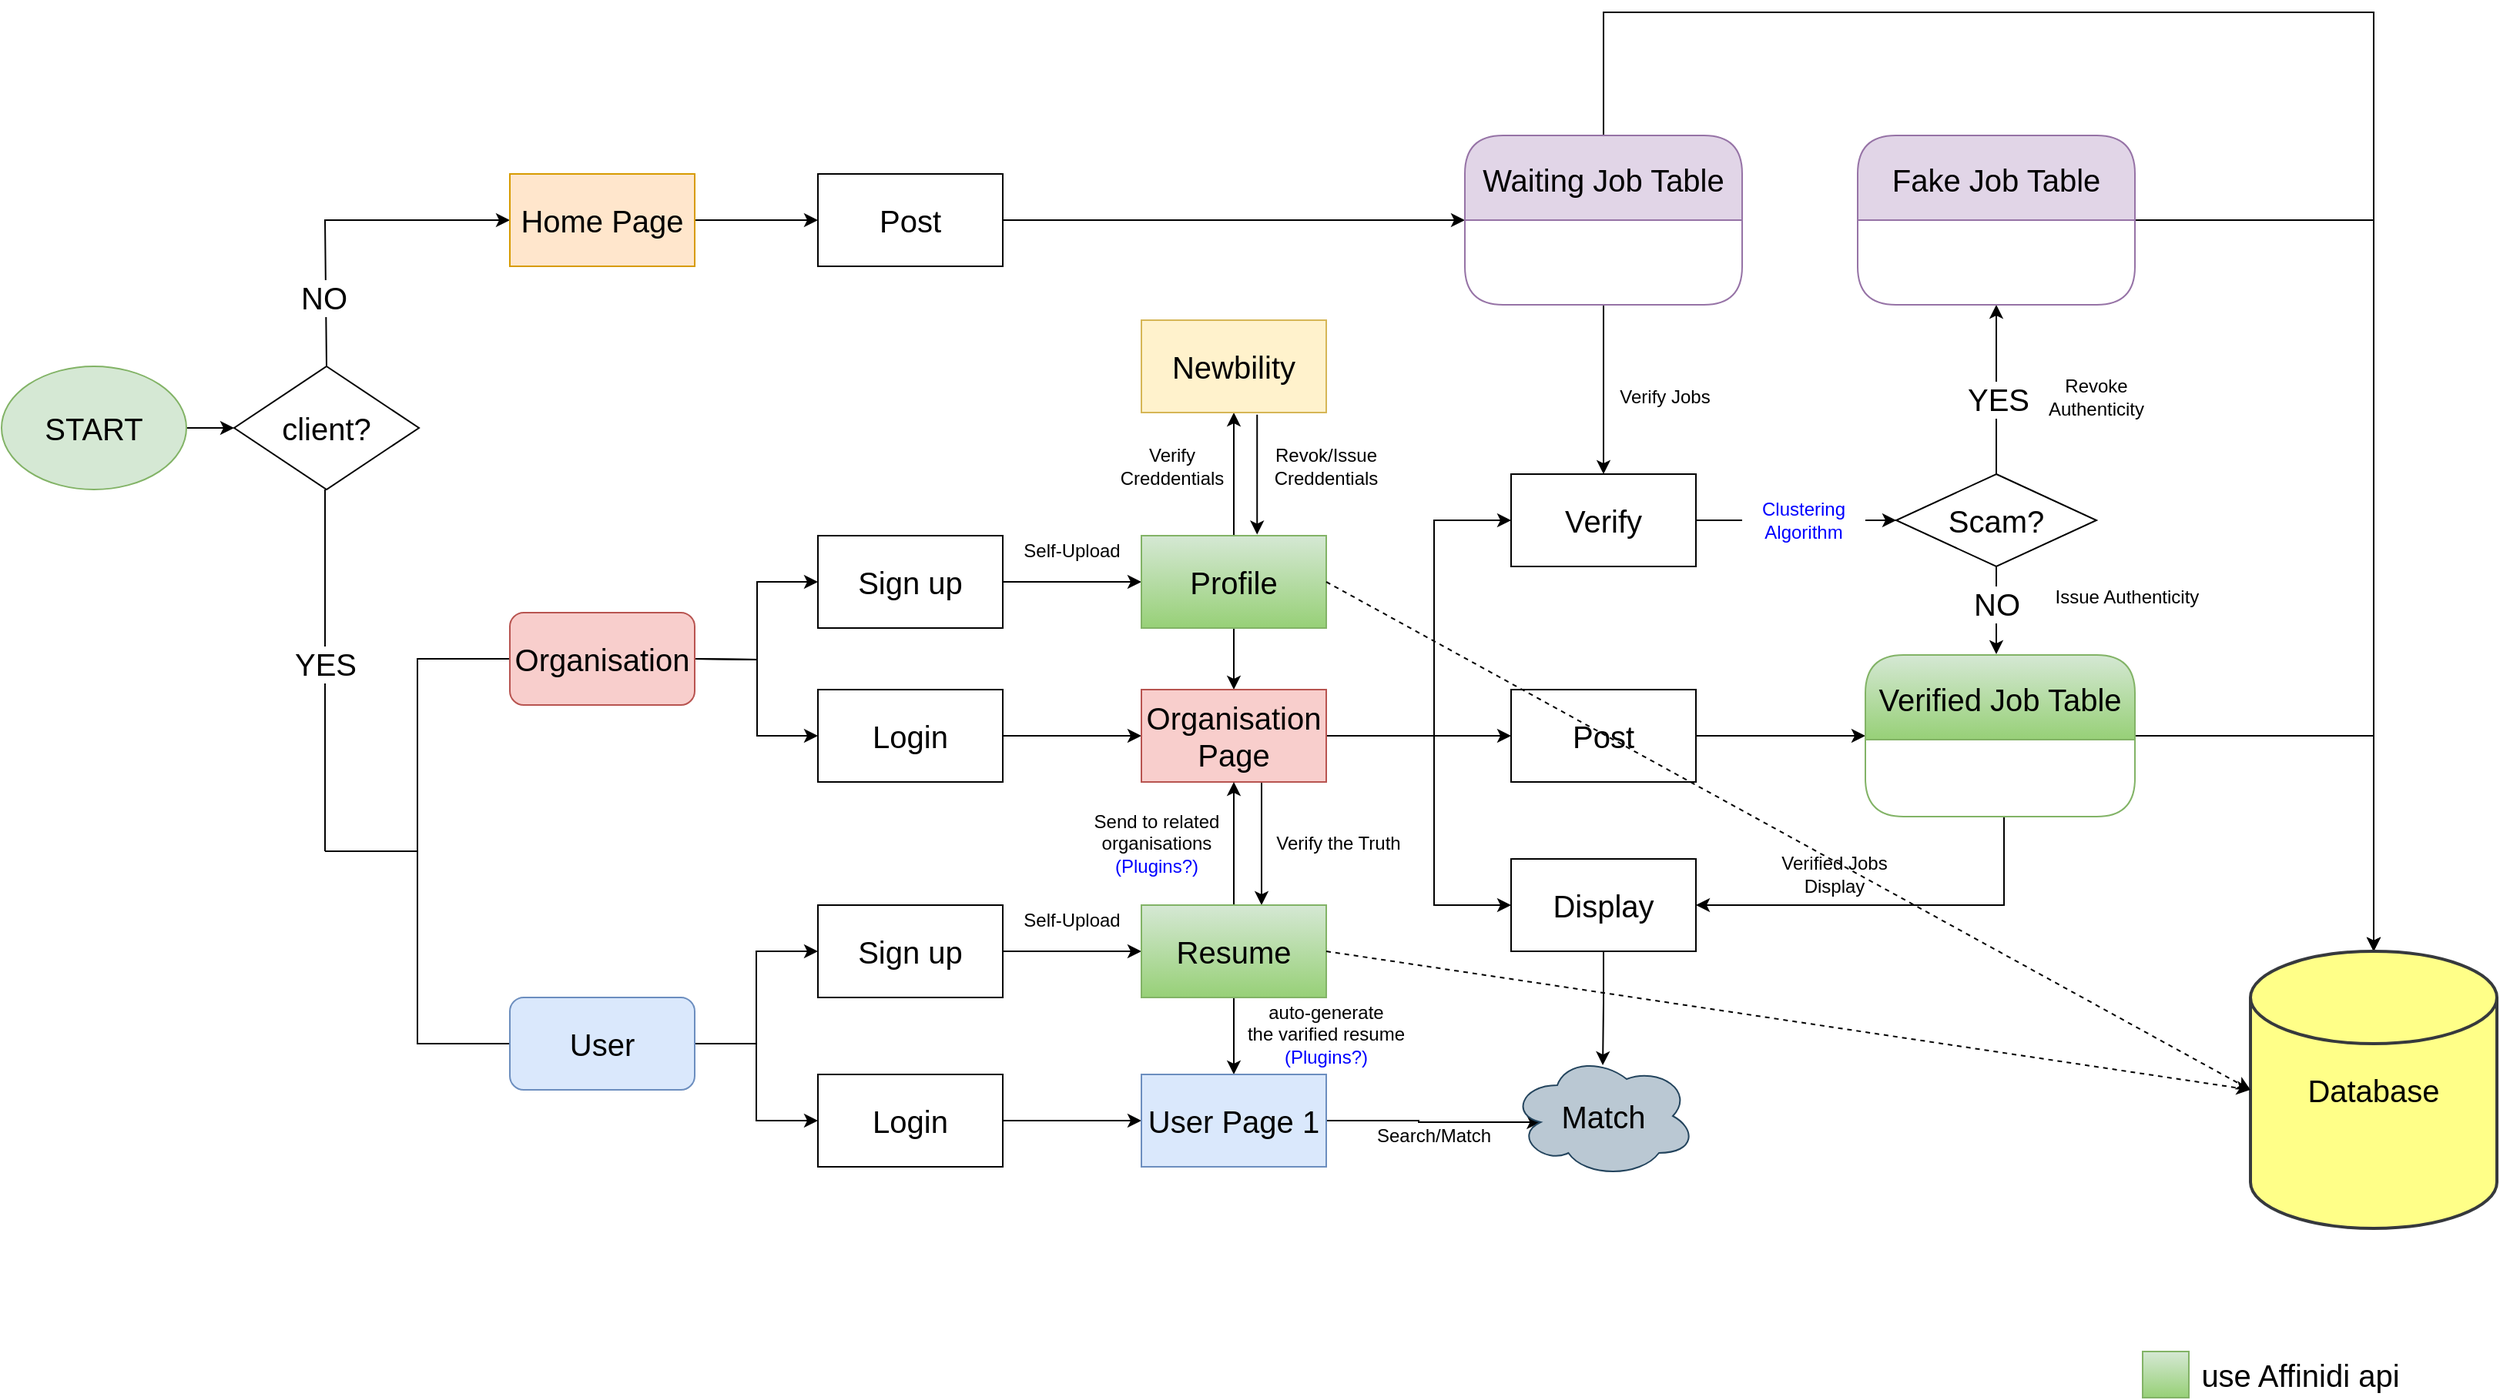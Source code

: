 <mxfile version="19.0.2" type="github"><diagram id="VK0Vi5_qlEoucqdj0Yt0" name="Page-1"><mxGraphModel dx="1851" dy="949" grid="1" gridSize="10" guides="1" tooltips="1" connect="1" arrows="1" fold="1" page="1" pageScale="1" pageWidth="827" pageHeight="1169" math="0" shadow="0"><root><mxCell id="0"/><mxCell id="1" parent="0"/><mxCell id="P-niwpmF1lefQPNHYgxy-36" style="edgeStyle=orthogonalEdgeStyle;rounded=0;orthogonalLoop=1;jettySize=auto;html=1;exitX=1;exitY=0.5;exitDx=0;exitDy=0;entryX=0;entryY=0.5;entryDx=0;entryDy=0;fontColor=#0000FF;" parent="1" source="BGj9vyPx3zCQaS9Io8-4-1" target="BGj9vyPx3zCQaS9Io8-4-3" edge="1"><mxGeometry relative="1" as="geometry"/></mxCell><mxCell id="BGj9vyPx3zCQaS9Io8-4-1" value="" style="ellipse;whiteSpace=wrap;html=1;fillColor=#d5e8d4;strokeColor=#82b366;" parent="1" vertex="1"><mxGeometry x="10" y="420" width="120" height="80" as="geometry"/></mxCell><mxCell id="BGj9vyPx3zCQaS9Io8-4-2" value="&lt;font style=&quot;font-size: 20px;&quot;&gt;START&lt;/font&gt;" style="text;html=1;strokeColor=none;fillColor=none;align=center;verticalAlign=middle;whiteSpace=wrap;rounded=0;" parent="1" vertex="1"><mxGeometry x="40" y="445" width="60" height="30" as="geometry"/></mxCell><mxCell id="BGj9vyPx3zCQaS9Io8-4-3" value="" style="rhombus;whiteSpace=wrap;html=1;fontSize=20;" parent="1" vertex="1"><mxGeometry x="161" y="420" width="120" height="80" as="geometry"/></mxCell><mxCell id="BGj9vyPx3zCQaS9Io8-4-4" value="client?" style="text;html=1;strokeColor=none;fillColor=none;align=center;verticalAlign=middle;whiteSpace=wrap;rounded=0;fontSize=20;" parent="1" vertex="1"><mxGeometry x="191" y="445" width="60" height="30" as="geometry"/></mxCell><mxCell id="BGj9vyPx3zCQaS9Io8-4-10" value="" style="endArrow=classic;html=1;rounded=0;fontSize=20;exitX=0.5;exitY=0;exitDx=0;exitDy=0;endFill=1;entryX=0;entryY=0.5;entryDx=0;entryDy=0;" parent="1" source="BGj9vyPx3zCQaS9Io8-4-3" target="BGj9vyPx3zCQaS9Io8-4-73" edge="1"><mxGeometry relative="1" as="geometry"><mxPoint x="254" y="410" as="sourcePoint"/><mxPoint x="340" y="330" as="targetPoint"/><Array as="points"><mxPoint x="220" y="325"/></Array></mxGeometry></mxCell><mxCell id="BGj9vyPx3zCQaS9Io8-4-11" value="NO" style="edgeLabel;resizable=0;html=1;align=center;verticalAlign=middle;fontSize=20;" parent="BGj9vyPx3zCQaS9Io8-4-10" connectable="0" vertex="1"><mxGeometry relative="1" as="geometry"><mxPoint x="-14" y="50" as="offset"/></mxGeometry></mxCell><mxCell id="BGj9vyPx3zCQaS9Io8-4-72" style="edgeStyle=orthogonalEdgeStyle;rounded=0;orthogonalLoop=1;jettySize=auto;html=1;entryX=0;entryY=0.5;entryDx=0;entryDy=0;fontSize=12;endArrow=classic;endFill=1;" parent="1" source="BGj9vyPx3zCQaS9Io8-4-20" target="BGj9vyPx3zCQaS9Io8-4-43" edge="1"><mxGeometry relative="1" as="geometry"/></mxCell><mxCell id="BGj9vyPx3zCQaS9Io8-4-20" value="" style="rounded=0;whiteSpace=wrap;html=1;fontSize=20;strokeWidth=1;" parent="1" vertex="1"><mxGeometry x="540" y="295" width="120" height="60" as="geometry"/></mxCell><mxCell id="BGj9vyPx3zCQaS9Io8-4-22" value="Post" style="text;html=1;strokeColor=none;fillColor=none;align=center;verticalAlign=middle;whiteSpace=wrap;rounded=0;fontSize=20;" parent="1" vertex="1"><mxGeometry x="570" y="310" width="60" height="30" as="geometry"/></mxCell><mxCell id="BGj9vyPx3zCQaS9Io8-4-93" style="edgeStyle=orthogonalEdgeStyle;rounded=0;orthogonalLoop=1;jettySize=auto;html=1;entryX=0.5;entryY=0;entryDx=0;entryDy=0;fontSize=20;endArrow=classic;endFill=1;" parent="1" source="BGj9vyPx3zCQaS9Io8-4-43" target="BGj9vyPx3zCQaS9Io8-4-92" edge="1"><mxGeometry relative="1" as="geometry"/></mxCell><mxCell id="P-niwpmF1lefQPNHYgxy-42" style="edgeStyle=orthogonalEdgeStyle;rounded=0;orthogonalLoop=1;jettySize=auto;html=1;fontColor=#000000;entryX=0.5;entryY=0;entryDx=0;entryDy=0;entryPerimeter=0;" parent="1" source="BGj9vyPx3zCQaS9Io8-4-43" target="P-niwpmF1lefQPNHYgxy-39" edge="1"><mxGeometry relative="1" as="geometry"><mxPoint x="1550" y="770" as="targetPoint"/><Array as="points"><mxPoint x="1050" y="190"/><mxPoint x="1550" y="190"/></Array></mxGeometry></mxCell><mxCell id="BGj9vyPx3zCQaS9Io8-4-43" value="Waiting Job Table" style="swimlane;childLayout=stackLayout;horizontal=1;startSize=55;horizontalStack=0;rounded=1;fontSize=20;fontStyle=0;strokeWidth=1;resizeParent=0;resizeLast=1;shadow=0;dashed=0;align=center;fillColor=#e1d5e7;strokeColor=#9673a6;" parent="1" vertex="1"><mxGeometry x="960" y="270" width="180" height="110" as="geometry"/></mxCell><mxCell id="BGj9vyPx3zCQaS9Io8-4-46" value="" style="endArrow=none;html=1;rounded=0;fontSize=20;endFill=0;entryX=0;entryY=0.5;entryDx=0;entryDy=0;entryPerimeter=0;" parent="1" target="BGj9vyPx3zCQaS9Io8-4-48" edge="1"><mxGeometry relative="1" as="geometry"><mxPoint x="220" y="500" as="sourcePoint"/><mxPoint x="220" y="610" as="targetPoint"/><Array as="points"><mxPoint x="220" y="550"/></Array></mxGeometry></mxCell><mxCell id="BGj9vyPx3zCQaS9Io8-4-47" value="YES&lt;br&gt;" style="edgeLabel;resizable=0;html=1;align=center;verticalAlign=middle;fontSize=20;strokeWidth=1;" parent="BGj9vyPx3zCQaS9Io8-4-46" connectable="0" vertex="1"><mxGeometry relative="1" as="geometry"><mxPoint y="-5" as="offset"/></mxGeometry></mxCell><mxCell id="BGj9vyPx3zCQaS9Io8-4-48" value="" style="strokeWidth=1;html=1;shape=mxgraph.flowchart.annotation_2;align=left;labelPosition=right;pointerEvents=1;fontSize=20;" parent="1" vertex="1"><mxGeometry x="220" y="610" width="120" height="250" as="geometry"/></mxCell><mxCell id="BGj9vyPx3zCQaS9Io8-4-67" style="edgeStyle=orthogonalEdgeStyle;rounded=0;orthogonalLoop=1;jettySize=auto;html=1;entryX=0;entryY=0.5;entryDx=0;entryDy=0;fontSize=12;endArrow=classic;endFill=1;" parent="1" target="BGj9vyPx3zCQaS9Io8-4-53" edge="1"><mxGeometry relative="1" as="geometry"><mxPoint x="460" y="610.048" as="sourcePoint"/></mxGeometry></mxCell><mxCell id="BGj9vyPx3zCQaS9Io8-4-68" style="edgeStyle=orthogonalEdgeStyle;rounded=0;orthogonalLoop=1;jettySize=auto;html=1;entryX=0;entryY=0.5;entryDx=0;entryDy=0;fontSize=12;endArrow=classic;endFill=1;" parent="1" target="BGj9vyPx3zCQaS9Io8-4-52" edge="1"><mxGeometry relative="1" as="geometry"><mxPoint x="460" y="610.048" as="sourcePoint"/></mxGeometry></mxCell><mxCell id="BGj9vyPx3zCQaS9Io8-4-55" style="edgeStyle=orthogonalEdgeStyle;rounded=0;orthogonalLoop=1;jettySize=auto;html=1;exitX=1;exitY=0.5;exitDx=0;exitDy=0;entryX=0;entryY=0.5;entryDx=0;entryDy=0;fontSize=20;endArrow=classic;endFill=1;" parent="1" source="BGj9vyPx3zCQaS9Io8-4-52" target="BGj9vyPx3zCQaS9Io8-4-54" edge="1"><mxGeometry relative="1" as="geometry"/></mxCell><mxCell id="BGj9vyPx3zCQaS9Io8-4-52" value="Sign up" style="rounded=0;whiteSpace=wrap;html=1;fontSize=20;strokeWidth=1;" parent="1" vertex="1"><mxGeometry x="540" y="530" width="120" height="60" as="geometry"/></mxCell><mxCell id="BGj9vyPx3zCQaS9Io8-4-65" style="edgeStyle=orthogonalEdgeStyle;rounded=0;orthogonalLoop=1;jettySize=auto;html=1;exitX=1;exitY=0.5;exitDx=0;exitDy=0;entryX=0;entryY=0.5;entryDx=0;entryDy=0;fontSize=12;endArrow=classic;endFill=1;" parent="1" source="BGj9vyPx3zCQaS9Io8-4-53" target="BGj9vyPx3zCQaS9Io8-4-63" edge="1"><mxGeometry relative="1" as="geometry"/></mxCell><mxCell id="BGj9vyPx3zCQaS9Io8-4-53" value="Login" style="rounded=0;whiteSpace=wrap;html=1;fontSize=20;strokeWidth=1;" parent="1" vertex="1"><mxGeometry x="540" y="630" width="120" height="60" as="geometry"/></mxCell><mxCell id="P-niwpmF1lefQPNHYgxy-4" style="edgeStyle=orthogonalEdgeStyle;rounded=0;orthogonalLoop=1;jettySize=auto;html=1;entryX=0.5;entryY=1;entryDx=0;entryDy=0;" parent="1" source="BGj9vyPx3zCQaS9Io8-4-54" target="BGj9vyPx3zCQaS9Io8-4-56" edge="1"><mxGeometry relative="1" as="geometry"/></mxCell><mxCell id="P-niwpmF1lefQPNHYgxy-5" style="edgeStyle=orthogonalEdgeStyle;rounded=0;orthogonalLoop=1;jettySize=auto;html=1;entryX=0.5;entryY=0;entryDx=0;entryDy=0;" parent="1" source="BGj9vyPx3zCQaS9Io8-4-54" target="BGj9vyPx3zCQaS9Io8-4-63" edge="1"><mxGeometry relative="1" as="geometry"/></mxCell><mxCell id="BGj9vyPx3zCQaS9Io8-4-54" value="Profile" style="rounded=0;whiteSpace=wrap;html=1;fontSize=20;strokeWidth=1;fillColor=#d5e8d4;strokeColor=#82b366;gradientColor=#97d077;" parent="1" vertex="1"><mxGeometry x="750" y="530" width="120" height="60" as="geometry"/></mxCell><mxCell id="P-niwpmF1lefQPNHYgxy-2" style="edgeStyle=orthogonalEdgeStyle;rounded=0;orthogonalLoop=1;jettySize=auto;html=1;exitX=0.626;exitY=1.023;exitDx=0;exitDy=0;entryX=0.626;entryY=-0.013;entryDx=0;entryDy=0;exitPerimeter=0;entryPerimeter=0;" parent="1" source="BGj9vyPx3zCQaS9Io8-4-56" target="BGj9vyPx3zCQaS9Io8-4-54" edge="1"><mxGeometry relative="1" as="geometry"/></mxCell><mxCell id="BGj9vyPx3zCQaS9Io8-4-56" value="Newbility" style="rounded=0;whiteSpace=wrap;html=1;fontSize=20;strokeWidth=1;fillColor=#fff2cc;strokeColor=#d6b656;" parent="1" vertex="1"><mxGeometry x="750" y="390" width="120" height="60" as="geometry"/></mxCell><mxCell id="BGj9vyPx3zCQaS9Io8-4-59" value="&lt;font style=&quot;line-height: 1; font-size: 12px;&quot;&gt;Verify Creddentials&lt;/font&gt;" style="text;html=1;strokeColor=none;fillColor=none;align=center;verticalAlign=middle;whiteSpace=wrap;rounded=0;fontSize=12;spacing=1;" parent="1" vertex="1"><mxGeometry x="730" y="475" width="80" height="20" as="geometry"/></mxCell><mxCell id="BGj9vyPx3zCQaS9Io8-4-60" value="&lt;font style=&quot;line-height: 1; font-size: 12px;&quot;&gt;Revok/Issue Creddentials&lt;/font&gt;" style="text;html=1;strokeColor=none;fillColor=none;align=center;verticalAlign=middle;whiteSpace=wrap;rounded=0;fontSize=12;spacing=1;" parent="1" vertex="1"><mxGeometry x="830" y="475" width="80" height="20" as="geometry"/></mxCell><mxCell id="BGj9vyPx3zCQaS9Io8-4-105" style="edgeStyle=orthogonalEdgeStyle;rounded=0;orthogonalLoop=1;jettySize=auto;html=1;entryX=0;entryY=0.5;entryDx=0;entryDy=0;fontSize=20;endArrow=classic;endFill=1;exitX=1;exitY=0.5;exitDx=0;exitDy=0;" parent="1" source="BGj9vyPx3zCQaS9Io8-4-63" target="BGj9vyPx3zCQaS9Io8-4-91" edge="1"><mxGeometry relative="1" as="geometry"><mxPoint x="870" y="560" as="sourcePoint"/><Array as="points"><mxPoint x="960" y="660"/><mxPoint x="960" y="660"/></Array></mxGeometry></mxCell><mxCell id="P-niwpmF1lefQPNHYgxy-15" style="edgeStyle=orthogonalEdgeStyle;rounded=0;orthogonalLoop=1;jettySize=auto;html=1;entryX=0.65;entryY=0;entryDx=0;entryDy=0;entryPerimeter=0;exitX=0.65;exitY=1;exitDx=0;exitDy=0;exitPerimeter=0;" parent="1" source="BGj9vyPx3zCQaS9Io8-4-63" target="BGj9vyPx3zCQaS9Io8-4-81" edge="1"><mxGeometry relative="1" as="geometry"/></mxCell><mxCell id="P-niwpmF1lefQPNHYgxy-17" style="edgeStyle=orthogonalEdgeStyle;rounded=0;orthogonalLoop=1;jettySize=auto;html=1;exitX=1;exitY=0.5;exitDx=0;exitDy=0;entryX=0;entryY=0.5;entryDx=0;entryDy=0;" parent="1" source="BGj9vyPx3zCQaS9Io8-4-63" target="BGj9vyPx3zCQaS9Io8-4-92" edge="1"><mxGeometry relative="1" as="geometry"><Array as="points"><mxPoint x="940" y="660"/><mxPoint x="940" y="520"/></Array></mxGeometry></mxCell><mxCell id="P-niwpmF1lefQPNHYgxy-33" style="edgeStyle=orthogonalEdgeStyle;rounded=0;orthogonalLoop=1;jettySize=auto;html=1;exitX=1;exitY=0.5;exitDx=0;exitDy=0;entryX=0;entryY=0.5;entryDx=0;entryDy=0;fontColor=#0000FF;" parent="1" source="BGj9vyPx3zCQaS9Io8-4-63" target="P-niwpmF1lefQPNHYgxy-32" edge="1"><mxGeometry relative="1" as="geometry"><Array as="points"><mxPoint x="940" y="660"/><mxPoint x="940" y="770"/></Array></mxGeometry></mxCell><mxCell id="BGj9vyPx3zCQaS9Io8-4-63" value="&lt;span style=&quot;font-size: 20px;&quot;&gt;Organisation&lt;br&gt;Page&lt;/span&gt;" style="rounded=0;whiteSpace=wrap;html=1;fontSize=12;strokeWidth=1;fillColor=#f8cecc;strokeColor=#b85450;" parent="1" vertex="1"><mxGeometry x="750" y="630" width="120" height="60" as="geometry"/></mxCell><mxCell id="BGj9vyPx3zCQaS9Io8-4-71" value="&lt;span style=&quot;font-size: 20px;&quot;&gt;Organisation&lt;/span&gt;" style="rounded=1;whiteSpace=wrap;html=1;fontSize=12;strokeWidth=1;fillColor=#f8cecc;strokeColor=#b85450;" parent="1" vertex="1"><mxGeometry x="340" y="580" width="120" height="60" as="geometry"/></mxCell><mxCell id="BGj9vyPx3zCQaS9Io8-4-74" style="edgeStyle=orthogonalEdgeStyle;rounded=0;orthogonalLoop=1;jettySize=auto;html=1;entryX=0;entryY=0.5;entryDx=0;entryDy=0;fontSize=20;endArrow=classic;endFill=1;" parent="1" source="BGj9vyPx3zCQaS9Io8-4-73" target="BGj9vyPx3zCQaS9Io8-4-20" edge="1"><mxGeometry relative="1" as="geometry"/></mxCell><mxCell id="BGj9vyPx3zCQaS9Io8-4-73" value="Home Page" style="rounded=0;whiteSpace=wrap;html=1;fontSize=20;strokeWidth=1;fillColor=#ffe6cc;strokeColor=#d79b00;" parent="1" vertex="1"><mxGeometry x="340" y="295" width="120" height="60" as="geometry"/></mxCell><mxCell id="BGj9vyPx3zCQaS9Io8-4-89" style="edgeStyle=orthogonalEdgeStyle;rounded=0;orthogonalLoop=1;jettySize=auto;html=1;entryX=0;entryY=0.5;entryDx=0;entryDy=0;fontSize=20;endArrow=classic;endFill=1;" parent="1" source="BGj9vyPx3zCQaS9Io8-4-76" target="BGj9vyPx3zCQaS9Io8-4-80" edge="1"><mxGeometry relative="1" as="geometry"/></mxCell><mxCell id="BGj9vyPx3zCQaS9Io8-4-90" style="edgeStyle=orthogonalEdgeStyle;rounded=0;orthogonalLoop=1;jettySize=auto;html=1;entryX=0;entryY=0.5;entryDx=0;entryDy=0;fontSize=20;endArrow=classic;endFill=1;" parent="1" source="BGj9vyPx3zCQaS9Io8-4-76" target="BGj9vyPx3zCQaS9Io8-4-78" edge="1"><mxGeometry relative="1" as="geometry"/></mxCell><mxCell id="BGj9vyPx3zCQaS9Io8-4-76" value="&lt;span style=&quot;font-size: 20px;&quot;&gt;User&lt;/span&gt;" style="rounded=1;whiteSpace=wrap;html=1;fontSize=12;strokeWidth=1;fillColor=#dae8fc;strokeColor=#6c8ebf;" parent="1" vertex="1"><mxGeometry x="340" y="830" width="120" height="60" as="geometry"/></mxCell><mxCell id="BGj9vyPx3zCQaS9Io8-4-77" style="edgeStyle=orthogonalEdgeStyle;rounded=0;orthogonalLoop=1;jettySize=auto;html=1;exitX=1;exitY=0.5;exitDx=0;exitDy=0;entryX=0;entryY=0.5;entryDx=0;entryDy=0;fontSize=20;endArrow=classic;endFill=1;" parent="1" source="BGj9vyPx3zCQaS9Io8-4-78" target="BGj9vyPx3zCQaS9Io8-4-81" edge="1"><mxGeometry relative="1" as="geometry"/></mxCell><mxCell id="BGj9vyPx3zCQaS9Io8-4-78" value="Sign up" style="rounded=0;whiteSpace=wrap;html=1;fontSize=20;strokeWidth=1;" parent="1" vertex="1"><mxGeometry x="540" y="770" width="120" height="60" as="geometry"/></mxCell><mxCell id="BGj9vyPx3zCQaS9Io8-4-79" style="edgeStyle=orthogonalEdgeStyle;rounded=0;orthogonalLoop=1;jettySize=auto;html=1;exitX=1;exitY=0.5;exitDx=0;exitDy=0;entryX=0;entryY=0.5;entryDx=0;entryDy=0;fontSize=12;endArrow=classic;endFill=1;" parent="1" source="BGj9vyPx3zCQaS9Io8-4-80" target="BGj9vyPx3zCQaS9Io8-4-87" edge="1"><mxGeometry relative="1" as="geometry"/></mxCell><mxCell id="BGj9vyPx3zCQaS9Io8-4-80" value="Login" style="rounded=0;whiteSpace=wrap;html=1;fontSize=20;strokeWidth=1;" parent="1" vertex="1"><mxGeometry x="540" y="880" width="120" height="60" as="geometry"/></mxCell><mxCell id="P-niwpmF1lefQPNHYgxy-10" value="" style="edgeStyle=orthogonalEdgeStyle;rounded=0;orthogonalLoop=1;jettySize=auto;html=1;" parent="1" source="BGj9vyPx3zCQaS9Io8-4-81" target="BGj9vyPx3zCQaS9Io8-4-87" edge="1"><mxGeometry relative="1" as="geometry"/></mxCell><mxCell id="P-niwpmF1lefQPNHYgxy-14" style="edgeStyle=orthogonalEdgeStyle;rounded=0;orthogonalLoop=1;jettySize=auto;html=1;exitX=0.5;exitY=0;exitDx=0;exitDy=0;entryX=0.5;entryY=1;entryDx=0;entryDy=0;" parent="1" source="BGj9vyPx3zCQaS9Io8-4-81" target="BGj9vyPx3zCQaS9Io8-4-63" edge="1"><mxGeometry relative="1" as="geometry"/></mxCell><mxCell id="BGj9vyPx3zCQaS9Io8-4-81" value="Resume" style="rounded=0;whiteSpace=wrap;html=1;fontSize=20;strokeWidth=1;fillColor=#d5e8d4;strokeColor=#82b366;gradientColor=#97d077;" parent="1" vertex="1"><mxGeometry x="750" y="770" width="120" height="60" as="geometry"/></mxCell><mxCell id="BGj9vyPx3zCQaS9Io8-4-109" style="edgeStyle=orthogonalEdgeStyle;rounded=0;orthogonalLoop=1;jettySize=auto;html=1;entryX=0.16;entryY=0.55;entryDx=0;entryDy=0;fontSize=20;endArrow=classic;endFill=1;entryPerimeter=0;" parent="1" source="BGj9vyPx3zCQaS9Io8-4-87" target="P-niwpmF1lefQPNHYgxy-22" edge="1"><mxGeometry relative="1" as="geometry"><mxPoint x="990" y="910.0" as="targetPoint"/></mxGeometry></mxCell><mxCell id="BGj9vyPx3zCQaS9Io8-4-87" value="&lt;span style=&quot;font-size: 20px;&quot;&gt;User Page 1&lt;/span&gt;" style="rounded=0;whiteSpace=wrap;html=1;fontSize=12;strokeWidth=1;fillColor=#dae8fc;strokeColor=#6c8ebf;" parent="1" vertex="1"><mxGeometry x="750" y="880" width="120" height="60" as="geometry"/></mxCell><mxCell id="P-niwpmF1lefQPNHYgxy-20" style="edgeStyle=orthogonalEdgeStyle;rounded=0;orthogonalLoop=1;jettySize=auto;html=1;entryX=0;entryY=0.5;entryDx=0;entryDy=0;" parent="1" source="BGj9vyPx3zCQaS9Io8-4-91" target="BGj9vyPx3zCQaS9Io8-4-102" edge="1"><mxGeometry relative="1" as="geometry"/></mxCell><mxCell id="BGj9vyPx3zCQaS9Io8-4-91" value="Post" style="rounded=0;whiteSpace=wrap;html=1;fontSize=20;strokeWidth=1;" parent="1" vertex="1"><mxGeometry x="990" y="630" width="120" height="60" as="geometry"/></mxCell><mxCell id="BGj9vyPx3zCQaS9Io8-4-98" value="" style="edgeStyle=orthogonalEdgeStyle;rounded=0;orthogonalLoop=1;jettySize=auto;html=1;fontSize=20;endArrow=classic;endFill=1;startArrow=none;" parent="1" source="P-niwpmF1lefQPNHYgxy-24" target="BGj9vyPx3zCQaS9Io8-4-97" edge="1"><mxGeometry relative="1" as="geometry"/></mxCell><mxCell id="BGj9vyPx3zCQaS9Io8-4-92" value="Verify" style="rounded=0;whiteSpace=wrap;html=1;fontSize=20;strokeWidth=1;" parent="1" vertex="1"><mxGeometry x="990" y="490" width="120" height="60" as="geometry"/></mxCell><mxCell id="BGj9vyPx3zCQaS9Io8-4-95" value="&lt;font style=&quot;line-height: 1; font-size: 12px;&quot;&gt;Verify Jobs&lt;/font&gt;" style="text;html=1;strokeColor=none;fillColor=none;align=center;verticalAlign=middle;whiteSpace=wrap;rounded=0;fontSize=12;spacing=1;" parent="1" vertex="1"><mxGeometry x="1050" y="430" width="80" height="20" as="geometry"/></mxCell><mxCell id="BGj9vyPx3zCQaS9Io8-4-113" style="edgeStyle=orthogonalEdgeStyle;rounded=0;orthogonalLoop=1;jettySize=auto;html=1;exitX=0.5;exitY=0;exitDx=0;exitDy=0;entryX=0.5;entryY=1;entryDx=0;entryDy=0;fontSize=20;endArrow=classic;endFill=1;" parent="1" source="BGj9vyPx3zCQaS9Io8-4-97" target="BGj9vyPx3zCQaS9Io8-4-112" edge="1"><mxGeometry relative="1" as="geometry"/></mxCell><mxCell id="BGj9vyPx3zCQaS9Io8-4-97" value="Scam?" style="rhombus;whiteSpace=wrap;html=1;fontSize=20;rounded=0;strokeWidth=1;" parent="1" vertex="1"><mxGeometry x="1240" y="490" width="130" height="60" as="geometry"/></mxCell><mxCell id="BGj9vyPx3zCQaS9Io8-4-99" value="" style="endArrow=classic;html=1;rounded=0;fontSize=20;exitX=0.5;exitY=1;exitDx=0;exitDy=0;endFill=1;" parent="1" source="BGj9vyPx3zCQaS9Io8-4-97" edge="1"><mxGeometry relative="1" as="geometry"><mxPoint x="1320" y="530" as="sourcePoint"/><mxPoint x="1305" y="607" as="targetPoint"/><Array as="points"/></mxGeometry></mxCell><mxCell id="BGj9vyPx3zCQaS9Io8-4-100" value="NO" style="edgeLabel;resizable=0;html=1;align=center;verticalAlign=middle;fontSize=20;" parent="BGj9vyPx3zCQaS9Io8-4-99" connectable="0" vertex="1"><mxGeometry relative="1" as="geometry"><mxPoint y="-5" as="offset"/></mxGeometry></mxCell><mxCell id="BGj9vyPx3zCQaS9Io8-4-101" value="&lt;font style=&quot;line-height: 1; font-size: 12px;&quot;&gt;Issue Authenticity&lt;/font&gt;" style="text;html=1;strokeColor=none;fillColor=none;align=center;verticalAlign=middle;whiteSpace=wrap;rounded=0;fontSize=12;spacing=1;" parent="1" vertex="1"><mxGeometry x="1340" y="560" width="100" height="20" as="geometry"/></mxCell><mxCell id="P-niwpmF1lefQPNHYgxy-34" style="edgeStyle=orthogonalEdgeStyle;rounded=0;orthogonalLoop=1;jettySize=auto;html=1;entryX=1;entryY=0.5;entryDx=0;entryDy=0;fontColor=#0000FF;" parent="1" source="BGj9vyPx3zCQaS9Io8-4-102" target="P-niwpmF1lefQPNHYgxy-32" edge="1"><mxGeometry relative="1" as="geometry"><Array as="points"><mxPoint x="1310" y="770"/></Array></mxGeometry></mxCell><mxCell id="P-niwpmF1lefQPNHYgxy-40" style="edgeStyle=orthogonalEdgeStyle;rounded=0;orthogonalLoop=1;jettySize=auto;html=1;fontColor=#000000;" parent="1" source="BGj9vyPx3zCQaS9Io8-4-102" target="P-niwpmF1lefQPNHYgxy-39" edge="1"><mxGeometry relative="1" as="geometry"/></mxCell><mxCell id="BGj9vyPx3zCQaS9Io8-4-102" value="Verified Job Table" style="swimlane;childLayout=stackLayout;horizontal=1;startSize=55;horizontalStack=0;rounded=1;fontSize=20;fontStyle=0;strokeWidth=1;resizeParent=0;resizeLast=1;shadow=0;dashed=0;align=center;fillColor=#d5e8d4;strokeColor=#82b366;gradientColor=#97d077;" parent="1" vertex="1"><mxGeometry x="1220" y="607.5" width="175" height="105" as="geometry"/></mxCell><mxCell id="P-niwpmF1lefQPNHYgxy-41" style="edgeStyle=orthogonalEdgeStyle;rounded=0;orthogonalLoop=1;jettySize=auto;html=1;exitX=1;exitY=0.5;exitDx=0;exitDy=0;fontColor=#000000;entryX=0.5;entryY=0;entryDx=0;entryDy=0;entryPerimeter=0;" parent="1" source="BGj9vyPx3zCQaS9Io8-4-112" target="P-niwpmF1lefQPNHYgxy-39" edge="1"><mxGeometry relative="1" as="geometry"><mxPoint x="1550" y="770" as="targetPoint"/></mxGeometry></mxCell><mxCell id="BGj9vyPx3zCQaS9Io8-4-112" value="Fake Job Table" style="swimlane;childLayout=stackLayout;horizontal=1;startSize=55;horizontalStack=0;rounded=1;fontSize=20;fontStyle=0;strokeWidth=1;resizeParent=0;resizeLast=1;shadow=0;dashed=0;align=center;fillColor=#e1d5e7;strokeColor=#9673a6;" parent="1" vertex="1"><mxGeometry x="1215" y="270" width="180" height="110" as="geometry"/></mxCell><mxCell id="BGj9vyPx3zCQaS9Io8-4-114" value="YES" style="edgeLabel;resizable=0;html=1;align=center;verticalAlign=middle;fontSize=20;" parent="1" connectable="0" vertex="1"><mxGeometry x="1305" y="590" as="geometry"><mxPoint x="1" y="-149" as="offset"/></mxGeometry></mxCell><mxCell id="BGj9vyPx3zCQaS9Io8-4-115" value="&lt;font style=&quot;line-height: 1; font-size: 12px;&quot;&gt;Revoke Authenticity&lt;/font&gt;" style="text;html=1;strokeColor=none;fillColor=none;align=center;verticalAlign=middle;whiteSpace=wrap;rounded=0;fontSize=12;spacing=1;" parent="1" vertex="1"><mxGeometry x="1320" y="430" width="100" height="20" as="geometry"/></mxCell><mxCell id="P-niwpmF1lefQPNHYgxy-7" value="&lt;font style=&quot;line-height: 1; font-size: 12px;&quot;&gt;Self-Upload&lt;br&gt;&lt;/font&gt;" style="text;html=1;strokeColor=none;fillColor=none;align=center;verticalAlign=middle;whiteSpace=wrap;rounded=0;fontSize=12;spacing=1;" parent="1" vertex="1"><mxGeometry x="665" y="770" width="80" height="20" as="geometry"/></mxCell><mxCell id="P-niwpmF1lefQPNHYgxy-9" value="&lt;font style=&quot;line-height: 1; font-size: 12px;&quot;&gt;Verify the Truth&lt;br&gt;&lt;/font&gt;" style="text;html=1;strokeColor=none;fillColor=none;align=center;verticalAlign=middle;whiteSpace=wrap;rounded=0;fontSize=12;spacing=1;" parent="1" vertex="1"><mxGeometry x="828" y="720" width="100" height="20" as="geometry"/></mxCell><mxCell id="P-niwpmF1lefQPNHYgxy-11" value="&lt;font style=&quot;line-height: 1; font-size: 12px;&quot;&gt;auto-generate&lt;br&gt;the varified resume&lt;br&gt;&lt;font color=&quot;#0000ff&quot;&gt;(Plugins?)&lt;/font&gt;&lt;br&gt;&lt;/font&gt;" style="text;html=1;strokeColor=none;fillColor=none;align=center;verticalAlign=middle;whiteSpace=wrap;rounded=0;fontSize=12;spacing=1;" parent="1" vertex="1"><mxGeometry x="810" y="844" width="120" height="20" as="geometry"/></mxCell><mxCell id="P-niwpmF1lefQPNHYgxy-12" value="&lt;font style=&quot;line-height: 1; font-size: 12px;&quot;&gt;Self-Upload&lt;br&gt;&lt;/font&gt;" style="text;html=1;strokeColor=none;fillColor=none;align=center;verticalAlign=middle;whiteSpace=wrap;rounded=0;fontSize=12;spacing=1;" parent="1" vertex="1"><mxGeometry x="665" y="530" width="80" height="20" as="geometry"/></mxCell><mxCell id="P-niwpmF1lefQPNHYgxy-16" value="&lt;font style=&quot;line-height: 1; font-size: 12px;&quot;&gt;Send to related organisations&lt;br&gt;&lt;font color=&quot;#0000ff&quot;&gt;(Plugins?)&lt;/font&gt;&lt;br&gt;&lt;/font&gt;" style="text;html=1;strokeColor=none;fillColor=none;align=center;verticalAlign=middle;whiteSpace=wrap;rounded=0;fontSize=12;spacing=1;" parent="1" vertex="1"><mxGeometry x="710" y="720" width="100" height="20" as="geometry"/></mxCell><mxCell id="P-niwpmF1lefQPNHYgxy-22" value="&lt;span style=&quot;font-size: 20px;&quot;&gt;Match&lt;/span&gt;" style="ellipse;shape=cloud;whiteSpace=wrap;html=1;fillColor=#bac8d3;strokeColor=#23445d;" parent="1" vertex="1"><mxGeometry x="990" y="867" width="120" height="80" as="geometry"/></mxCell><mxCell id="P-niwpmF1lefQPNHYgxy-24" value="&lt;font color=&quot;#0000ff&quot;&gt;Clustering&lt;br&gt;Algorithm&lt;/font&gt;" style="text;html=1;strokeColor=none;fillColor=none;align=center;verticalAlign=middle;whiteSpace=wrap;rounded=0;fontSize=12;spacing=1;" parent="1" vertex="1"><mxGeometry x="1140" y="510" width="80" height="20" as="geometry"/></mxCell><mxCell id="P-niwpmF1lefQPNHYgxy-25" value="" style="edgeStyle=orthogonalEdgeStyle;rounded=0;orthogonalLoop=1;jettySize=auto;html=1;fontSize=20;endArrow=none;endFill=1;" parent="1" source="BGj9vyPx3zCQaS9Io8-4-92" target="P-niwpmF1lefQPNHYgxy-24" edge="1"><mxGeometry relative="1" as="geometry"><mxPoint x="1110" y="560" as="sourcePoint"/><mxPoint x="1240" y="560" as="targetPoint"/></mxGeometry></mxCell><mxCell id="P-niwpmF1lefQPNHYgxy-35" style="edgeStyle=orthogonalEdgeStyle;rounded=0;orthogonalLoop=1;jettySize=auto;html=1;entryX=0.496;entryY=0.088;entryDx=0;entryDy=0;entryPerimeter=0;fontColor=#0000FF;" parent="1" source="P-niwpmF1lefQPNHYgxy-32" target="P-niwpmF1lefQPNHYgxy-22" edge="1"><mxGeometry relative="1" as="geometry"/></mxCell><mxCell id="P-niwpmF1lefQPNHYgxy-32" value="Display" style="rounded=0;whiteSpace=wrap;html=1;fontSize=20;strokeWidth=1;" parent="1" vertex="1"><mxGeometry x="990" y="740" width="120" height="60" as="geometry"/></mxCell><mxCell id="P-niwpmF1lefQPNHYgxy-37" value="&lt;font style=&quot;line-height: 1; font-size: 12px;&quot;&gt;Verified Jobs&lt;br&gt;Display&lt;br&gt;&lt;/font&gt;" style="text;html=1;strokeColor=none;fillColor=none;align=center;verticalAlign=middle;whiteSpace=wrap;rounded=0;fontSize=12;spacing=1;" parent="1" vertex="1"><mxGeometry x="1160" y="740" width="80" height="20" as="geometry"/></mxCell><mxCell id="P-niwpmF1lefQPNHYgxy-38" value="&lt;font style=&quot;line-height: 1; font-size: 12px;&quot;&gt;Search/Match&lt;br&gt;&lt;/font&gt;" style="text;html=1;strokeColor=none;fillColor=none;align=center;verticalAlign=middle;whiteSpace=wrap;rounded=0;fontSize=12;spacing=1;" parent="1" vertex="1"><mxGeometry x="890" y="910" width="100" height="20" as="geometry"/></mxCell><mxCell id="P-niwpmF1lefQPNHYgxy-39" value="&lt;span style=&quot;color: rgb(0, 0, 0); font-size: 20px;&quot;&gt;Database&lt;/span&gt;" style="strokeWidth=2;html=1;shape=mxgraph.flowchart.database;whiteSpace=wrap;fillColor=#ffff88;strokeColor=#36393d;" parent="1" vertex="1"><mxGeometry x="1470" y="800" width="160" height="180" as="geometry"/></mxCell><mxCell id="P-niwpmF1lefQPNHYgxy-43" value="" style="rounded=0;whiteSpace=wrap;html=1;fillColor=#d5e8d4;gradientColor=#97d077;strokeColor=#82b366;" parent="1" vertex="1"><mxGeometry x="1400" y="1060" width="30" height="30" as="geometry"/></mxCell><mxCell id="P-niwpmF1lefQPNHYgxy-44" value="&lt;span style=&quot;font-size: 20px;&quot;&gt;use Affinidi api&lt;/span&gt;" style="text;html=1;strokeColor=none;fillColor=none;align=center;verticalAlign=middle;whiteSpace=wrap;rounded=0;fontColor=#000000;" parent="1" vertex="1"><mxGeometry x="1415" y="1060" width="175" height="30" as="geometry"/></mxCell><mxCell id="P-niwpmF1lefQPNHYgxy-45" value="" style="endArrow=classic;dashed=1;html=1;rounded=0;fontSize=20;fontColor=#000000;exitX=1;exitY=0.5;exitDx=0;exitDy=0;endFill=1;entryX=0;entryY=0.5;entryDx=0;entryDy=0;entryPerimeter=0;" parent="1" source="BGj9vyPx3zCQaS9Io8-4-54" target="P-niwpmF1lefQPNHYgxy-39" edge="1"><mxGeometry width="50" height="50" relative="1" as="geometry"><mxPoint x="740" y="630" as="sourcePoint"/><mxPoint x="1450" y="790" as="targetPoint"/></mxGeometry></mxCell><mxCell id="P-niwpmF1lefQPNHYgxy-46" value="" style="endArrow=classic;dashed=1;html=1;rounded=0;fontSize=20;fontColor=#000000;exitX=1;exitY=0.5;exitDx=0;exitDy=0;endFill=1;entryX=0;entryY=0.5;entryDx=0;entryDy=0;entryPerimeter=0;" parent="1" source="BGj9vyPx3zCQaS9Io8-4-81" target="P-niwpmF1lefQPNHYgxy-39" edge="1"><mxGeometry width="50" height="50" relative="1" as="geometry"><mxPoint x="740" y="630" as="sourcePoint"/><mxPoint x="1390" y="930" as="targetPoint"/></mxGeometry></mxCell></root></mxGraphModel></diagram></mxfile>